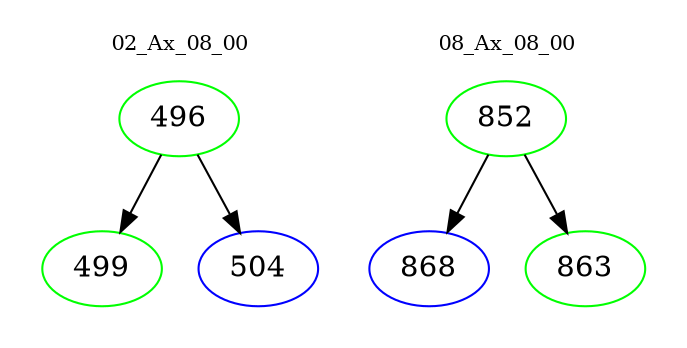 digraph{
subgraph cluster_0 {
color = white
label = "02_Ax_08_00";
fontsize=10;
T0_496 [label="496", color="green"]
T0_496 -> T0_499 [color="black"]
T0_499 [label="499", color="green"]
T0_496 -> T0_504 [color="black"]
T0_504 [label="504", color="blue"]
}
subgraph cluster_1 {
color = white
label = "08_Ax_08_00";
fontsize=10;
T1_852 [label="852", color="green"]
T1_852 -> T1_868 [color="black"]
T1_868 [label="868", color="blue"]
T1_852 -> T1_863 [color="black"]
T1_863 [label="863", color="green"]
}
}
